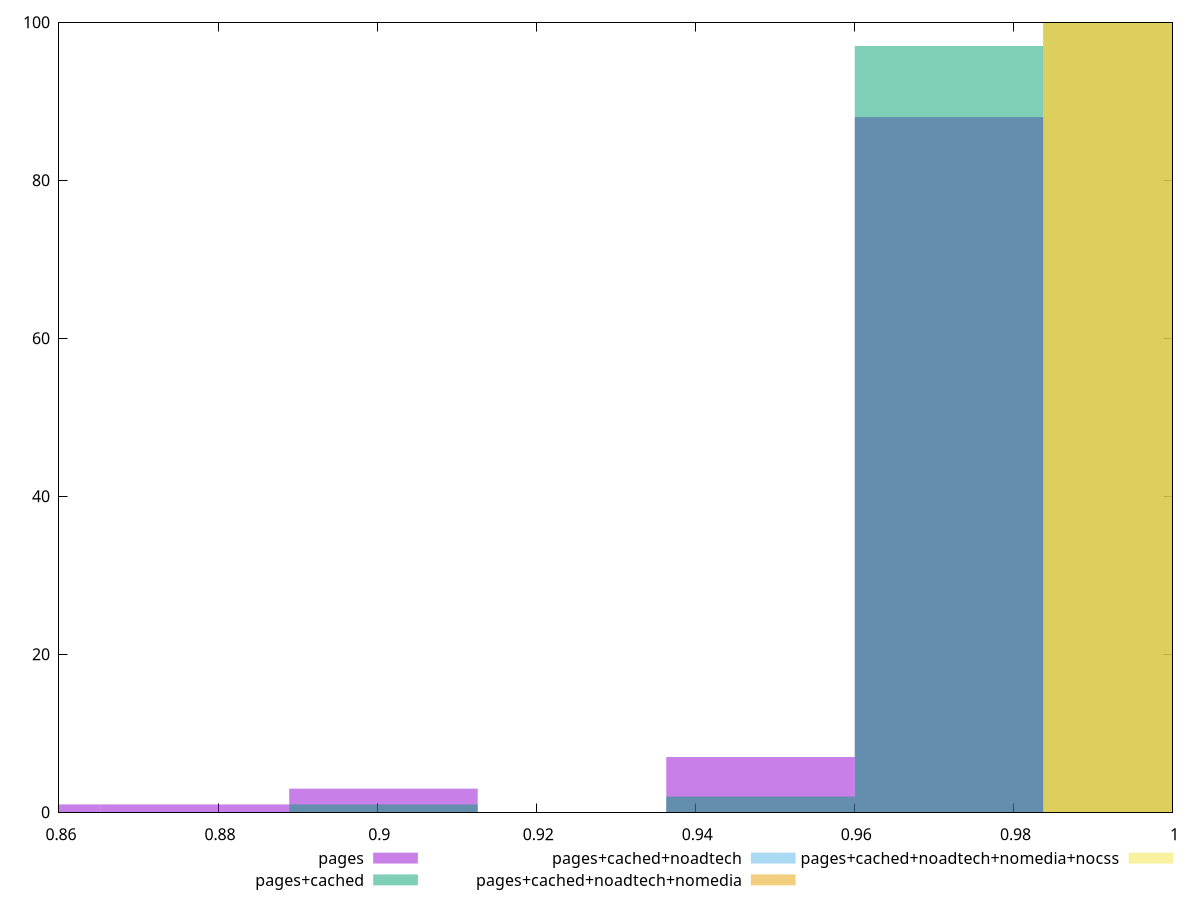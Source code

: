 reset

$pages <<EOF
0.9482020684017606 7
0.9719071201118046 88
0.9007919649816726 3
0.8533818615615845 1
0.8770869132716286 1
EOF

$pagesCached <<EOF
0.9007919649816726 1
0.9719071201118046 97
0.9482020684017606 2
EOF

$pagesCachedNoadtech <<EOF
0.9956121718218486 100
EOF

$pagesCachedNoadtechNomedia <<EOF
0.9956121718218486 100
EOF

$pagesCachedNoadtechNomediaNocss <<EOF
0.9956121718218486 100
EOF

set key outside below
set boxwidth 0.023705051710044014
set xrange [0.86:1]
set yrange [0:100]
set trange [0:100]
set style fill transparent solid 0.5 noborder
set terminal svg size 640, 530 enhanced background rgb 'white'
set output "report_00018_2021-02-10T15-25-16.877Z/total-blocking-time/comparison/histogram/all_score.svg"

plot $pages title "pages" with boxes, \
     $pagesCached title "pages+cached" with boxes, \
     $pagesCachedNoadtech title "pages+cached+noadtech" with boxes, \
     $pagesCachedNoadtechNomedia title "pages+cached+noadtech+nomedia" with boxes, \
     $pagesCachedNoadtechNomediaNocss title "pages+cached+noadtech+nomedia+nocss" with boxes

reset
